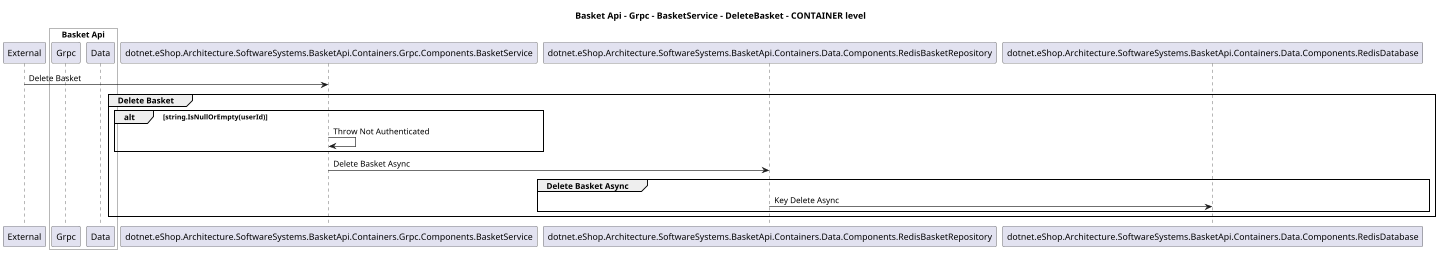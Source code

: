 @startuml
skinparam dpi 60

title Basket Api - Grpc - BasketService - DeleteBasket - CONTAINER level

participant "External" as C4InterFlow.Utils.ExternalSystem

box "Basket Api" #White

    participant "Grpc" as dotnet.eShop.Architecture.SoftwareSystems.BasketApi.Containers.Grpc
    participant "Data" as dotnet.eShop.Architecture.SoftwareSystems.BasketApi.Containers.Data
end box


C4InterFlow.Utils.ExternalSystem -> dotnet.eShop.Architecture.SoftwareSystems.BasketApi.Containers.Grpc.Components.BasketService : Delete Basket
group Delete Basket
alt string.IsNullOrEmpty(userId)
dotnet.eShop.Architecture.SoftwareSystems.BasketApi.Containers.Grpc.Components.BasketService -> dotnet.eShop.Architecture.SoftwareSystems.BasketApi.Containers.Grpc.Components.BasketService : Throw Not Authenticated
end
dotnet.eShop.Architecture.SoftwareSystems.BasketApi.Containers.Grpc.Components.BasketService -> dotnet.eShop.Architecture.SoftwareSystems.BasketApi.Containers.Data.Components.RedisBasketRepository : Delete Basket Async
group Delete Basket Async
dotnet.eShop.Architecture.SoftwareSystems.BasketApi.Containers.Data.Components.RedisBasketRepository -> dotnet.eShop.Architecture.SoftwareSystems.BasketApi.Containers.Data.Components.RedisDatabase : Key Delete Async
end
end


@enduml
